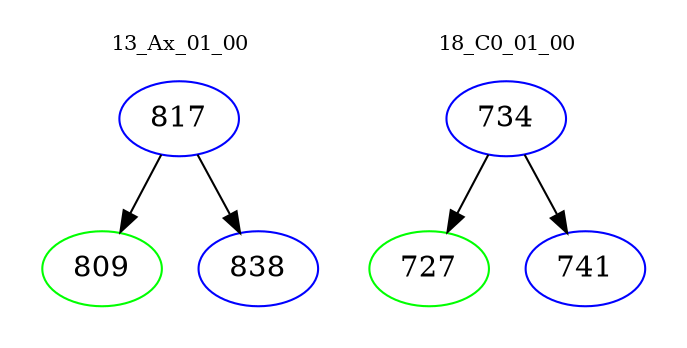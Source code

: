 digraph{
subgraph cluster_0 {
color = white
label = "13_Ax_01_00";
fontsize=10;
T0_817 [label="817", color="blue"]
T0_817 -> T0_809 [color="black"]
T0_809 [label="809", color="green"]
T0_817 -> T0_838 [color="black"]
T0_838 [label="838", color="blue"]
}
subgraph cluster_1 {
color = white
label = "18_C0_01_00";
fontsize=10;
T1_734 [label="734", color="blue"]
T1_734 -> T1_727 [color="black"]
T1_727 [label="727", color="green"]
T1_734 -> T1_741 [color="black"]
T1_741 [label="741", color="blue"]
}
}

